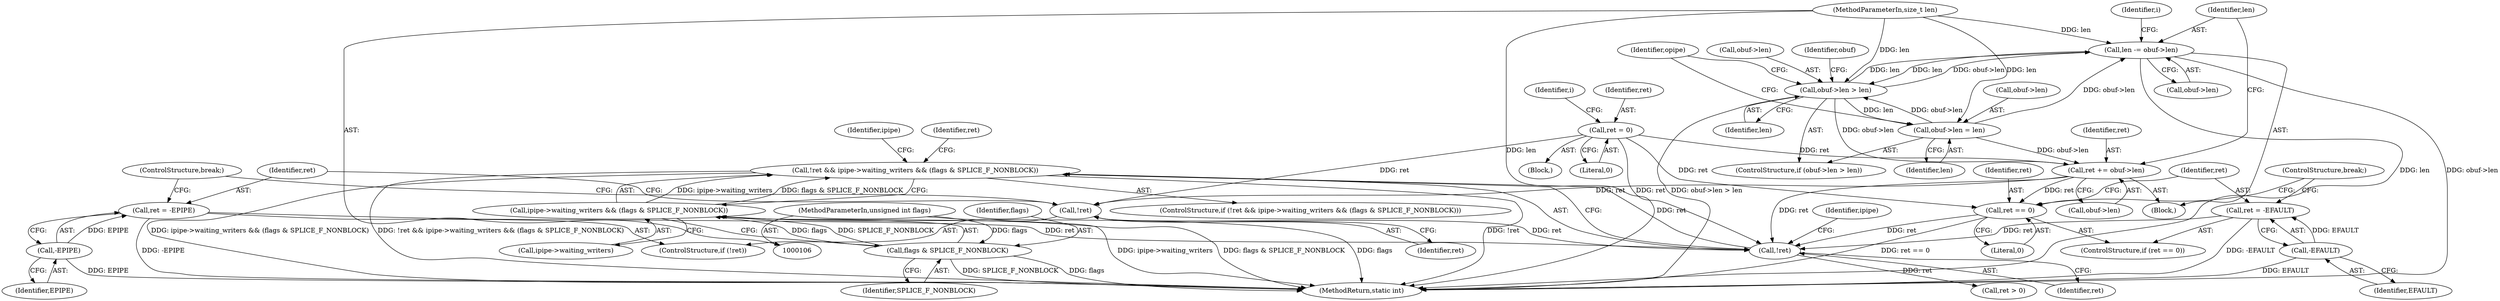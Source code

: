 digraph "0_linux_6b3a707736301c2128ca85ce85fb13f60b5e350a_1@API" {
"1000256" [label="(Call,!ret && ipipe->waiting_writers && (flags & SPLICE_F_NONBLOCK))"];
"1000257" [label="(Call,!ret)"];
"1000141" [label="(Call,ret = -EPIPE)"];
"1000143" [label="(Call,-EPIPE)"];
"1000200" [label="(Call,ret == 0)"];
"1000115" [label="(Call,ret = 0)"];
"1000242" [label="(Call,ret += obuf->len)"];
"1000228" [label="(Call,obuf->len > len)"];
"1000233" [label="(Call,obuf->len = len)"];
"1000109" [label="(MethodParameterIn,size_t len)"];
"1000247" [label="(Call,len -= obuf->len)"];
"1000139" [label="(Call,!ret)"];
"1000203" [label="(Call,ret = -EFAULT)"];
"1000205" [label="(Call,-EFAULT)"];
"1000259" [label="(Call,ipipe->waiting_writers && (flags & SPLICE_F_NONBLOCK))"];
"1000263" [label="(Call,flags & SPLICE_F_NONBLOCK)"];
"1000110" [label="(MethodParameterIn,unsigned int flags)"];
"1000240" [label="(Identifier,opipe)"];
"1000263" [label="(Call,flags & SPLICE_F_NONBLOCK)"];
"1000138" [label="(ControlStructure,if (!ret))"];
"1000249" [label="(Call,obuf->len)"];
"1000261" [label="(Identifier,ipipe)"];
"1000202" [label="(Literal,0)"];
"1000111" [label="(Block,)"];
"1000116" [label="(Identifier,ret)"];
"1000243" [label="(Identifier,ret)"];
"1000115" [label="(Call,ret = 0)"];
"1000265" [label="(Identifier,SPLICE_F_NONBLOCK)"];
"1000142" [label="(Identifier,ret)"];
"1000257" [label="(Call,!ret)"];
"1000201" [label="(Identifier,ret)"];
"1000127" [label="(Block,)"];
"1000271" [label="(Identifier,ipipe)"];
"1000199" [label="(ControlStructure,if (ret == 0))"];
"1000232" [label="(Identifier,len)"];
"1000204" [label="(Identifier,ret)"];
"1000247" [label="(Call,len -= obuf->len)"];
"1000203" [label="(Call,ret = -EFAULT)"];
"1000256" [label="(Call,!ret && ipipe->waiting_writers && (flags & SPLICE_F_NONBLOCK))"];
"1000109" [label="(MethodParameterIn,size_t len)"];
"1000229" [label="(Call,obuf->len)"];
"1000143" [label="(Call,-EPIPE)"];
"1000140" [label="(Identifier,ret)"];
"1000275" [label="(Call,ret > 0)"];
"1000242" [label="(Call,ret += obuf->len)"];
"1000200" [label="(Call,ret == 0)"];
"1000264" [label="(Identifier,flags)"];
"1000205" [label="(Call,-EFAULT)"];
"1000206" [label="(Identifier,EFAULT)"];
"1000282" [label="(MethodReturn,static int)"];
"1000258" [label="(Identifier,ret)"];
"1000117" [label="(Literal,0)"];
"1000110" [label="(MethodParameterIn,unsigned int flags)"];
"1000260" [label="(Call,ipipe->waiting_writers)"];
"1000141" [label="(Call,ret = -EPIPE)"];
"1000233" [label="(Call,obuf->len = len)"];
"1000227" [label="(ControlStructure,if (obuf->len > len))"];
"1000145" [label="(ControlStructure,break;)"];
"1000259" [label="(Call,ipipe->waiting_writers && (flags & SPLICE_F_NONBLOCK))"];
"1000139" [label="(Call,!ret)"];
"1000120" [label="(Identifier,i)"];
"1000253" [label="(Identifier,i)"];
"1000207" [label="(ControlStructure,break;)"];
"1000244" [label="(Call,obuf->len)"];
"1000235" [label="(Identifier,obuf)"];
"1000228" [label="(Call,obuf->len > len)"];
"1000267" [label="(Identifier,ret)"];
"1000144" [label="(Identifier,EPIPE)"];
"1000237" [label="(Identifier,len)"];
"1000234" [label="(Call,obuf->len)"];
"1000255" [label="(ControlStructure,if (!ret && ipipe->waiting_writers && (flags & SPLICE_F_NONBLOCK)))"];
"1000248" [label="(Identifier,len)"];
"1000256" -> "1000255"  [label="AST: "];
"1000256" -> "1000257"  [label="CFG: "];
"1000256" -> "1000259"  [label="CFG: "];
"1000257" -> "1000256"  [label="AST: "];
"1000259" -> "1000256"  [label="AST: "];
"1000267" -> "1000256"  [label="CFG: "];
"1000271" -> "1000256"  [label="CFG: "];
"1000256" -> "1000282"  [label="DDG: ipipe->waiting_writers && (flags & SPLICE_F_NONBLOCK)"];
"1000256" -> "1000282"  [label="DDG: !ret"];
"1000256" -> "1000282"  [label="DDG: !ret && ipipe->waiting_writers && (flags & SPLICE_F_NONBLOCK)"];
"1000257" -> "1000256"  [label="DDG: ret"];
"1000259" -> "1000256"  [label="DDG: ipipe->waiting_writers"];
"1000259" -> "1000256"  [label="DDG: flags & SPLICE_F_NONBLOCK"];
"1000257" -> "1000258"  [label="CFG: "];
"1000258" -> "1000257"  [label="AST: "];
"1000261" -> "1000257"  [label="CFG: "];
"1000141" -> "1000257"  [label="DDG: ret"];
"1000200" -> "1000257"  [label="DDG: ret"];
"1000139" -> "1000257"  [label="DDG: ret"];
"1000115" -> "1000257"  [label="DDG: ret"];
"1000242" -> "1000257"  [label="DDG: ret"];
"1000203" -> "1000257"  [label="DDG: ret"];
"1000257" -> "1000275"  [label="DDG: ret"];
"1000141" -> "1000138"  [label="AST: "];
"1000141" -> "1000143"  [label="CFG: "];
"1000142" -> "1000141"  [label="AST: "];
"1000143" -> "1000141"  [label="AST: "];
"1000145" -> "1000141"  [label="CFG: "];
"1000141" -> "1000282"  [label="DDG: -EPIPE"];
"1000143" -> "1000141"  [label="DDG: EPIPE"];
"1000143" -> "1000144"  [label="CFG: "];
"1000144" -> "1000143"  [label="AST: "];
"1000143" -> "1000282"  [label="DDG: EPIPE"];
"1000200" -> "1000199"  [label="AST: "];
"1000200" -> "1000202"  [label="CFG: "];
"1000201" -> "1000200"  [label="AST: "];
"1000202" -> "1000200"  [label="AST: "];
"1000204" -> "1000200"  [label="CFG: "];
"1000207" -> "1000200"  [label="CFG: "];
"1000200" -> "1000282"  [label="DDG: ret == 0"];
"1000115" -> "1000200"  [label="DDG: ret"];
"1000242" -> "1000200"  [label="DDG: ret"];
"1000115" -> "1000111"  [label="AST: "];
"1000115" -> "1000117"  [label="CFG: "];
"1000116" -> "1000115"  [label="AST: "];
"1000117" -> "1000115"  [label="AST: "];
"1000120" -> "1000115"  [label="CFG: "];
"1000115" -> "1000139"  [label="DDG: ret"];
"1000115" -> "1000242"  [label="DDG: ret"];
"1000242" -> "1000127"  [label="AST: "];
"1000242" -> "1000244"  [label="CFG: "];
"1000243" -> "1000242"  [label="AST: "];
"1000244" -> "1000242"  [label="AST: "];
"1000248" -> "1000242"  [label="CFG: "];
"1000242" -> "1000139"  [label="DDG: ret"];
"1000228" -> "1000242"  [label="DDG: obuf->len"];
"1000233" -> "1000242"  [label="DDG: obuf->len"];
"1000228" -> "1000227"  [label="AST: "];
"1000228" -> "1000232"  [label="CFG: "];
"1000229" -> "1000228"  [label="AST: "];
"1000232" -> "1000228"  [label="AST: "];
"1000235" -> "1000228"  [label="CFG: "];
"1000240" -> "1000228"  [label="CFG: "];
"1000228" -> "1000282"  [label="DDG: obuf->len > len"];
"1000233" -> "1000228"  [label="DDG: obuf->len"];
"1000247" -> "1000228"  [label="DDG: len"];
"1000109" -> "1000228"  [label="DDG: len"];
"1000228" -> "1000233"  [label="DDG: len"];
"1000228" -> "1000247"  [label="DDG: obuf->len"];
"1000228" -> "1000247"  [label="DDG: len"];
"1000233" -> "1000227"  [label="AST: "];
"1000233" -> "1000237"  [label="CFG: "];
"1000234" -> "1000233"  [label="AST: "];
"1000237" -> "1000233"  [label="AST: "];
"1000240" -> "1000233"  [label="CFG: "];
"1000109" -> "1000233"  [label="DDG: len"];
"1000233" -> "1000247"  [label="DDG: obuf->len"];
"1000109" -> "1000106"  [label="AST: "];
"1000109" -> "1000282"  [label="DDG: len"];
"1000109" -> "1000247"  [label="DDG: len"];
"1000247" -> "1000127"  [label="AST: "];
"1000247" -> "1000249"  [label="CFG: "];
"1000248" -> "1000247"  [label="AST: "];
"1000249" -> "1000247"  [label="AST: "];
"1000253" -> "1000247"  [label="CFG: "];
"1000247" -> "1000282"  [label="DDG: len"];
"1000247" -> "1000282"  [label="DDG: obuf->len"];
"1000139" -> "1000138"  [label="AST: "];
"1000139" -> "1000140"  [label="CFG: "];
"1000140" -> "1000139"  [label="AST: "];
"1000142" -> "1000139"  [label="CFG: "];
"1000145" -> "1000139"  [label="CFG: "];
"1000203" -> "1000199"  [label="AST: "];
"1000203" -> "1000205"  [label="CFG: "];
"1000204" -> "1000203"  [label="AST: "];
"1000205" -> "1000203"  [label="AST: "];
"1000207" -> "1000203"  [label="CFG: "];
"1000203" -> "1000282"  [label="DDG: -EFAULT"];
"1000205" -> "1000203"  [label="DDG: EFAULT"];
"1000205" -> "1000206"  [label="CFG: "];
"1000206" -> "1000205"  [label="AST: "];
"1000205" -> "1000282"  [label="DDG: EFAULT"];
"1000259" -> "1000260"  [label="CFG: "];
"1000259" -> "1000263"  [label="CFG: "];
"1000260" -> "1000259"  [label="AST: "];
"1000263" -> "1000259"  [label="AST: "];
"1000259" -> "1000282"  [label="DDG: ipipe->waiting_writers"];
"1000259" -> "1000282"  [label="DDG: flags & SPLICE_F_NONBLOCK"];
"1000263" -> "1000259"  [label="DDG: flags"];
"1000263" -> "1000259"  [label="DDG: SPLICE_F_NONBLOCK"];
"1000263" -> "1000265"  [label="CFG: "];
"1000264" -> "1000263"  [label="AST: "];
"1000265" -> "1000263"  [label="AST: "];
"1000263" -> "1000282"  [label="DDG: SPLICE_F_NONBLOCK"];
"1000263" -> "1000282"  [label="DDG: flags"];
"1000110" -> "1000263"  [label="DDG: flags"];
"1000110" -> "1000106"  [label="AST: "];
"1000110" -> "1000282"  [label="DDG: flags"];
}
